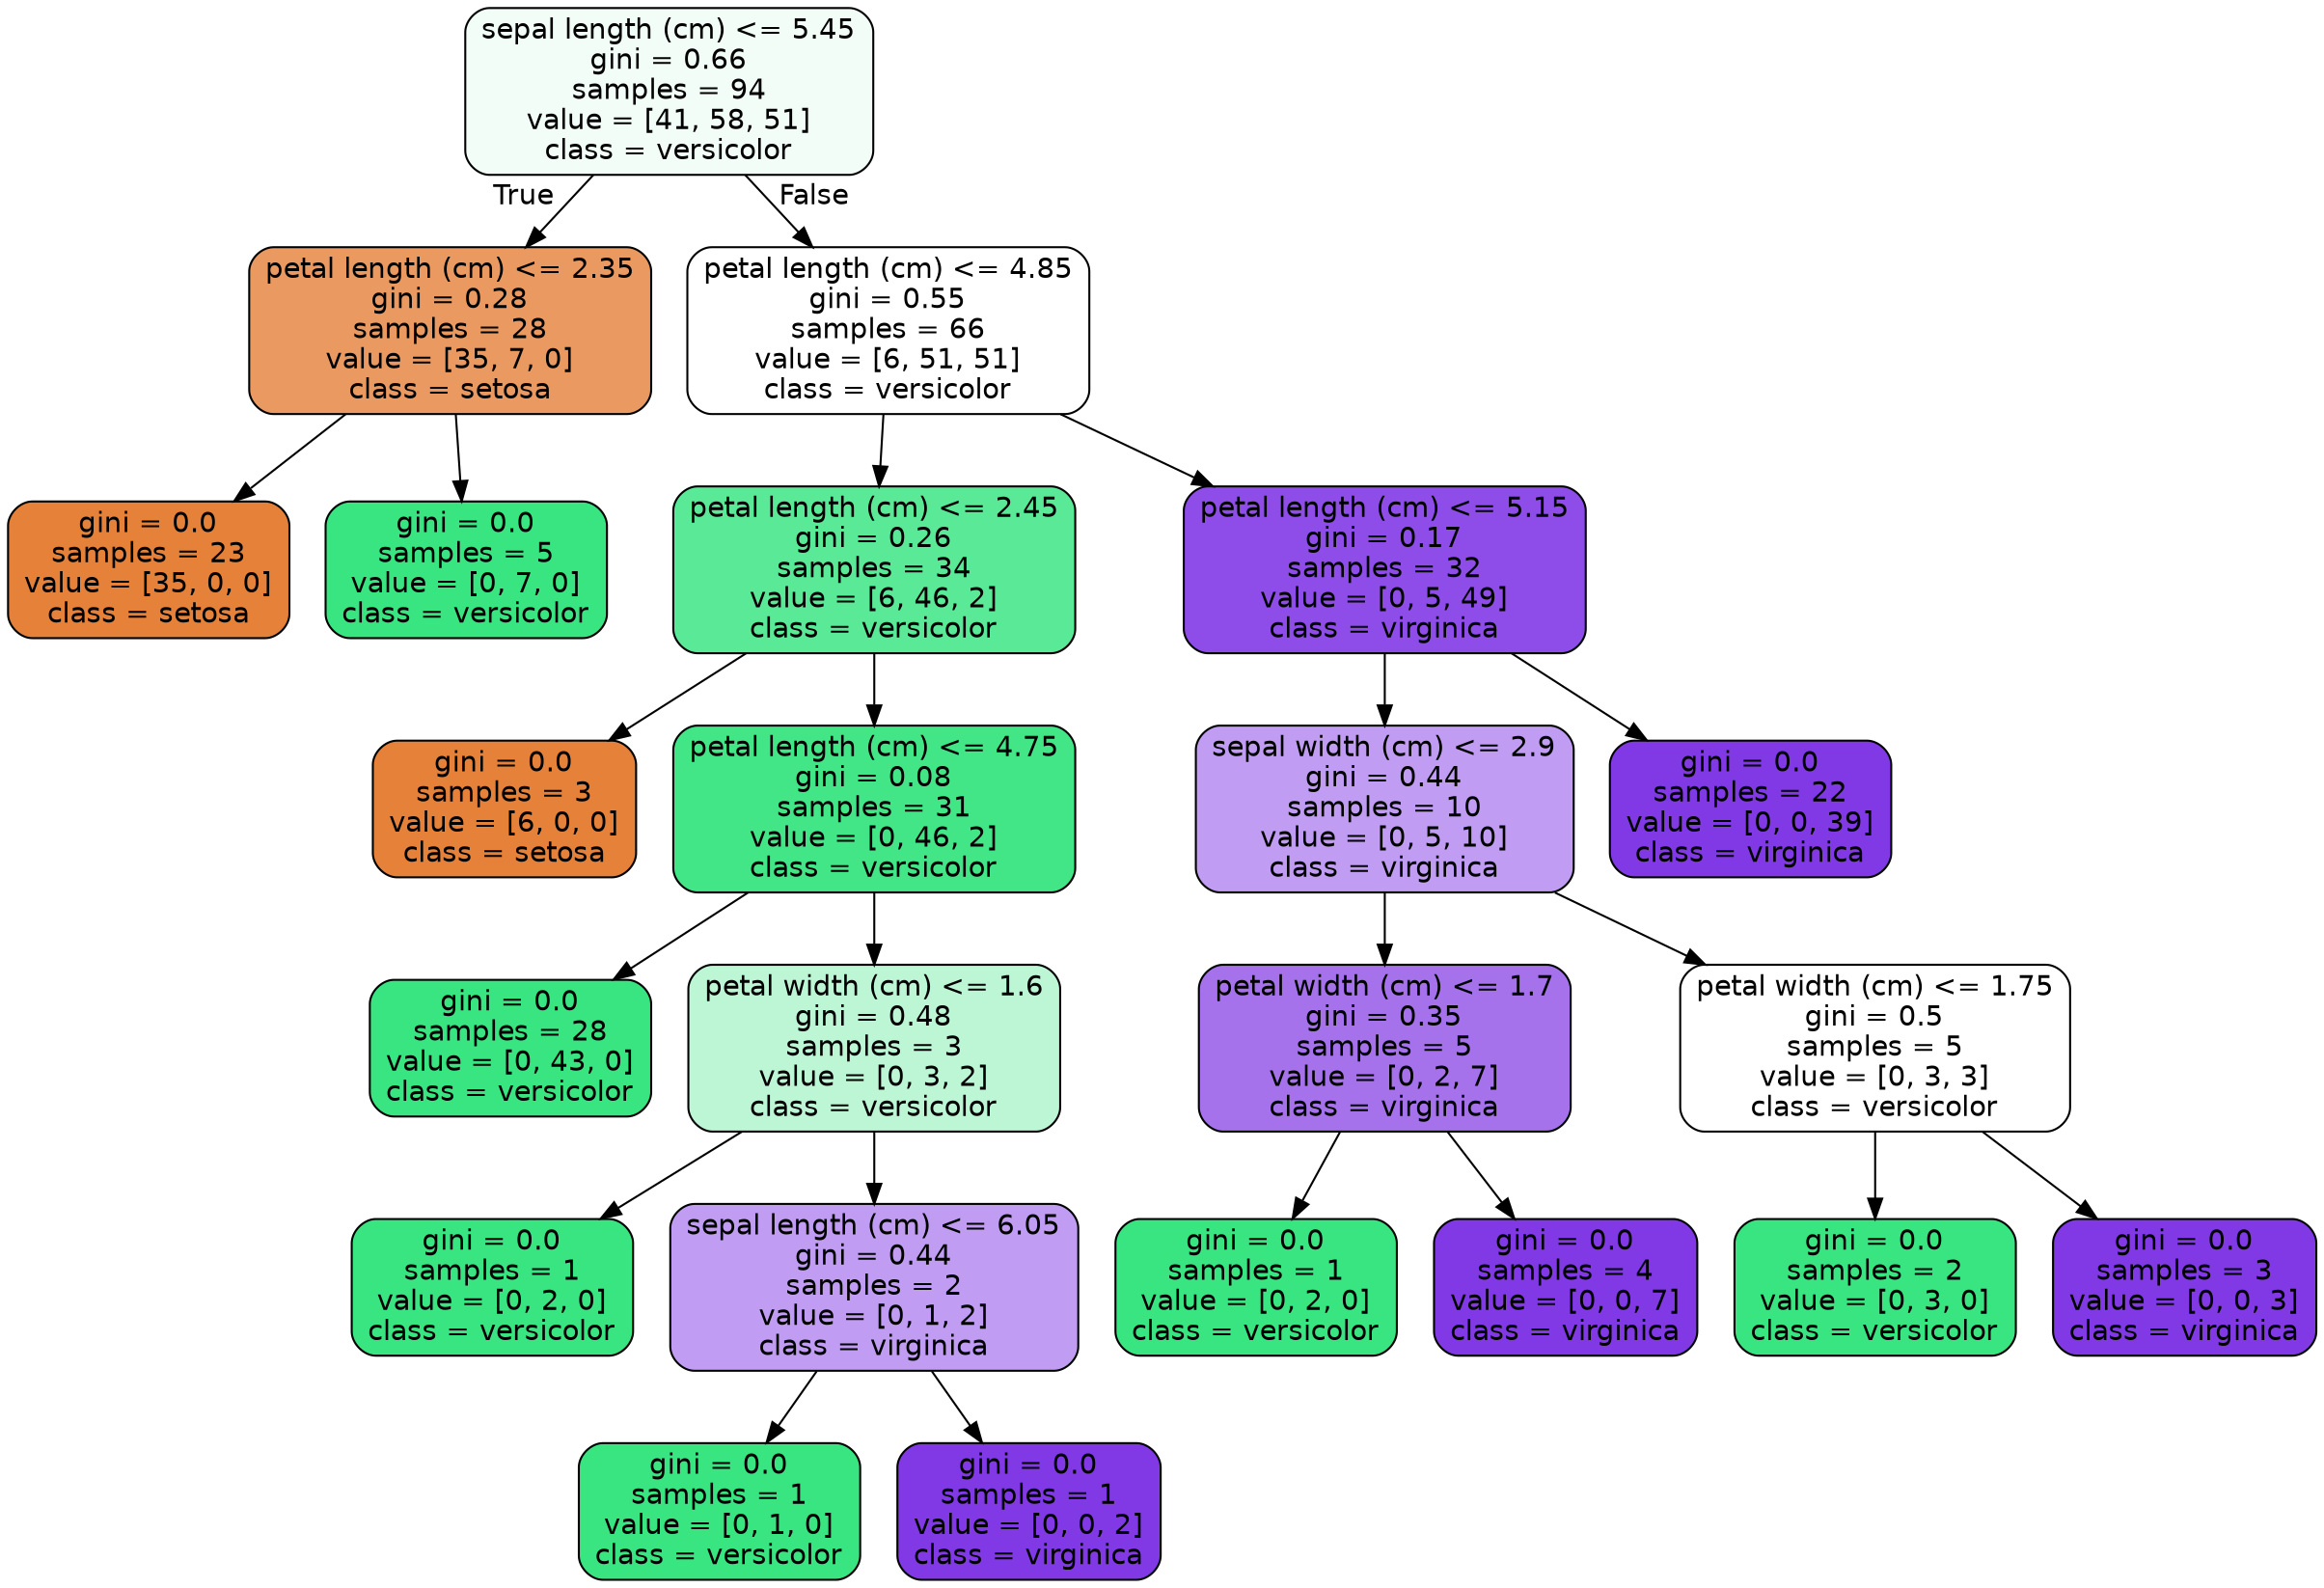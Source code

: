 digraph Tree {
node [shape=box, style="filled, rounded", color="black", fontname=helvetica] ;
edge [fontname=helvetica] ;
0 [label="sepal length (cm) <= 5.45\ngini = 0.66\nsamples = 94\nvalue = [41, 58, 51]\nclass = versicolor", fillcolor="#f1fdf6"] ;
1 [label="petal length (cm) <= 2.35\ngini = 0.28\nsamples = 28\nvalue = [35, 7, 0]\nclass = setosa", fillcolor="#ea9a61"] ;
0 -> 1 [labeldistance=2.5, labelangle=45, headlabel="True"] ;
2 [label="gini = 0.0\nsamples = 23\nvalue = [35, 0, 0]\nclass = setosa", fillcolor="#e58139"] ;
1 -> 2 ;
3 [label="gini = 0.0\nsamples = 5\nvalue = [0, 7, 0]\nclass = versicolor", fillcolor="#39e581"] ;
1 -> 3 ;
4 [label="petal length (cm) <= 4.85\ngini = 0.55\nsamples = 66\nvalue = [6, 51, 51]\nclass = versicolor", fillcolor="#ffffff"] ;
0 -> 4 [labeldistance=2.5, labelangle=-45, headlabel="False"] ;
5 [label="petal length (cm) <= 2.45\ngini = 0.26\nsamples = 34\nvalue = [6, 46, 2]\nclass = versicolor", fillcolor="#5ae996"] ;
4 -> 5 ;
6 [label="gini = 0.0\nsamples = 3\nvalue = [6, 0, 0]\nclass = setosa", fillcolor="#e58139"] ;
5 -> 6 ;
7 [label="petal length (cm) <= 4.75\ngini = 0.08\nsamples = 31\nvalue = [0, 46, 2]\nclass = versicolor", fillcolor="#42e686"] ;
5 -> 7 ;
8 [label="gini = 0.0\nsamples = 28\nvalue = [0, 43, 0]\nclass = versicolor", fillcolor="#39e581"] ;
7 -> 8 ;
9 [label="petal width (cm) <= 1.6\ngini = 0.48\nsamples = 3\nvalue = [0, 3, 2]\nclass = versicolor", fillcolor="#bdf6d5"] ;
7 -> 9 ;
10 [label="gini = 0.0\nsamples = 1\nvalue = [0, 2, 0]\nclass = versicolor", fillcolor="#39e581"] ;
9 -> 10 ;
11 [label="sepal length (cm) <= 6.05\ngini = 0.44\nsamples = 2\nvalue = [0, 1, 2]\nclass = virginica", fillcolor="#c09cf2"] ;
9 -> 11 ;
12 [label="gini = 0.0\nsamples = 1\nvalue = [0, 1, 0]\nclass = versicolor", fillcolor="#39e581"] ;
11 -> 12 ;
13 [label="gini = 0.0\nsamples = 1\nvalue = [0, 0, 2]\nclass = virginica", fillcolor="#8139e5"] ;
11 -> 13 ;
14 [label="petal length (cm) <= 5.15\ngini = 0.17\nsamples = 32\nvalue = [0, 5, 49]\nclass = virginica", fillcolor="#8e4de8"] ;
4 -> 14 ;
15 [label="sepal width (cm) <= 2.9\ngini = 0.44\nsamples = 10\nvalue = [0, 5, 10]\nclass = virginica", fillcolor="#c09cf2"] ;
14 -> 15 ;
16 [label="petal width (cm) <= 1.7\ngini = 0.35\nsamples = 5\nvalue = [0, 2, 7]\nclass = virginica", fillcolor="#a572ec"] ;
15 -> 16 ;
17 [label="gini = 0.0\nsamples = 1\nvalue = [0, 2, 0]\nclass = versicolor", fillcolor="#39e581"] ;
16 -> 17 ;
18 [label="gini = 0.0\nsamples = 4\nvalue = [0, 0, 7]\nclass = virginica", fillcolor="#8139e5"] ;
16 -> 18 ;
19 [label="petal width (cm) <= 1.75\ngini = 0.5\nsamples = 5\nvalue = [0, 3, 3]\nclass = versicolor", fillcolor="#ffffff"] ;
15 -> 19 ;
20 [label="gini = 0.0\nsamples = 2\nvalue = [0, 3, 0]\nclass = versicolor", fillcolor="#39e581"] ;
19 -> 20 ;
21 [label="gini = 0.0\nsamples = 3\nvalue = [0, 0, 3]\nclass = virginica", fillcolor="#8139e5"] ;
19 -> 21 ;
22 [label="gini = 0.0\nsamples = 22\nvalue = [0, 0, 39]\nclass = virginica", fillcolor="#8139e5"] ;
14 -> 22 ;
}